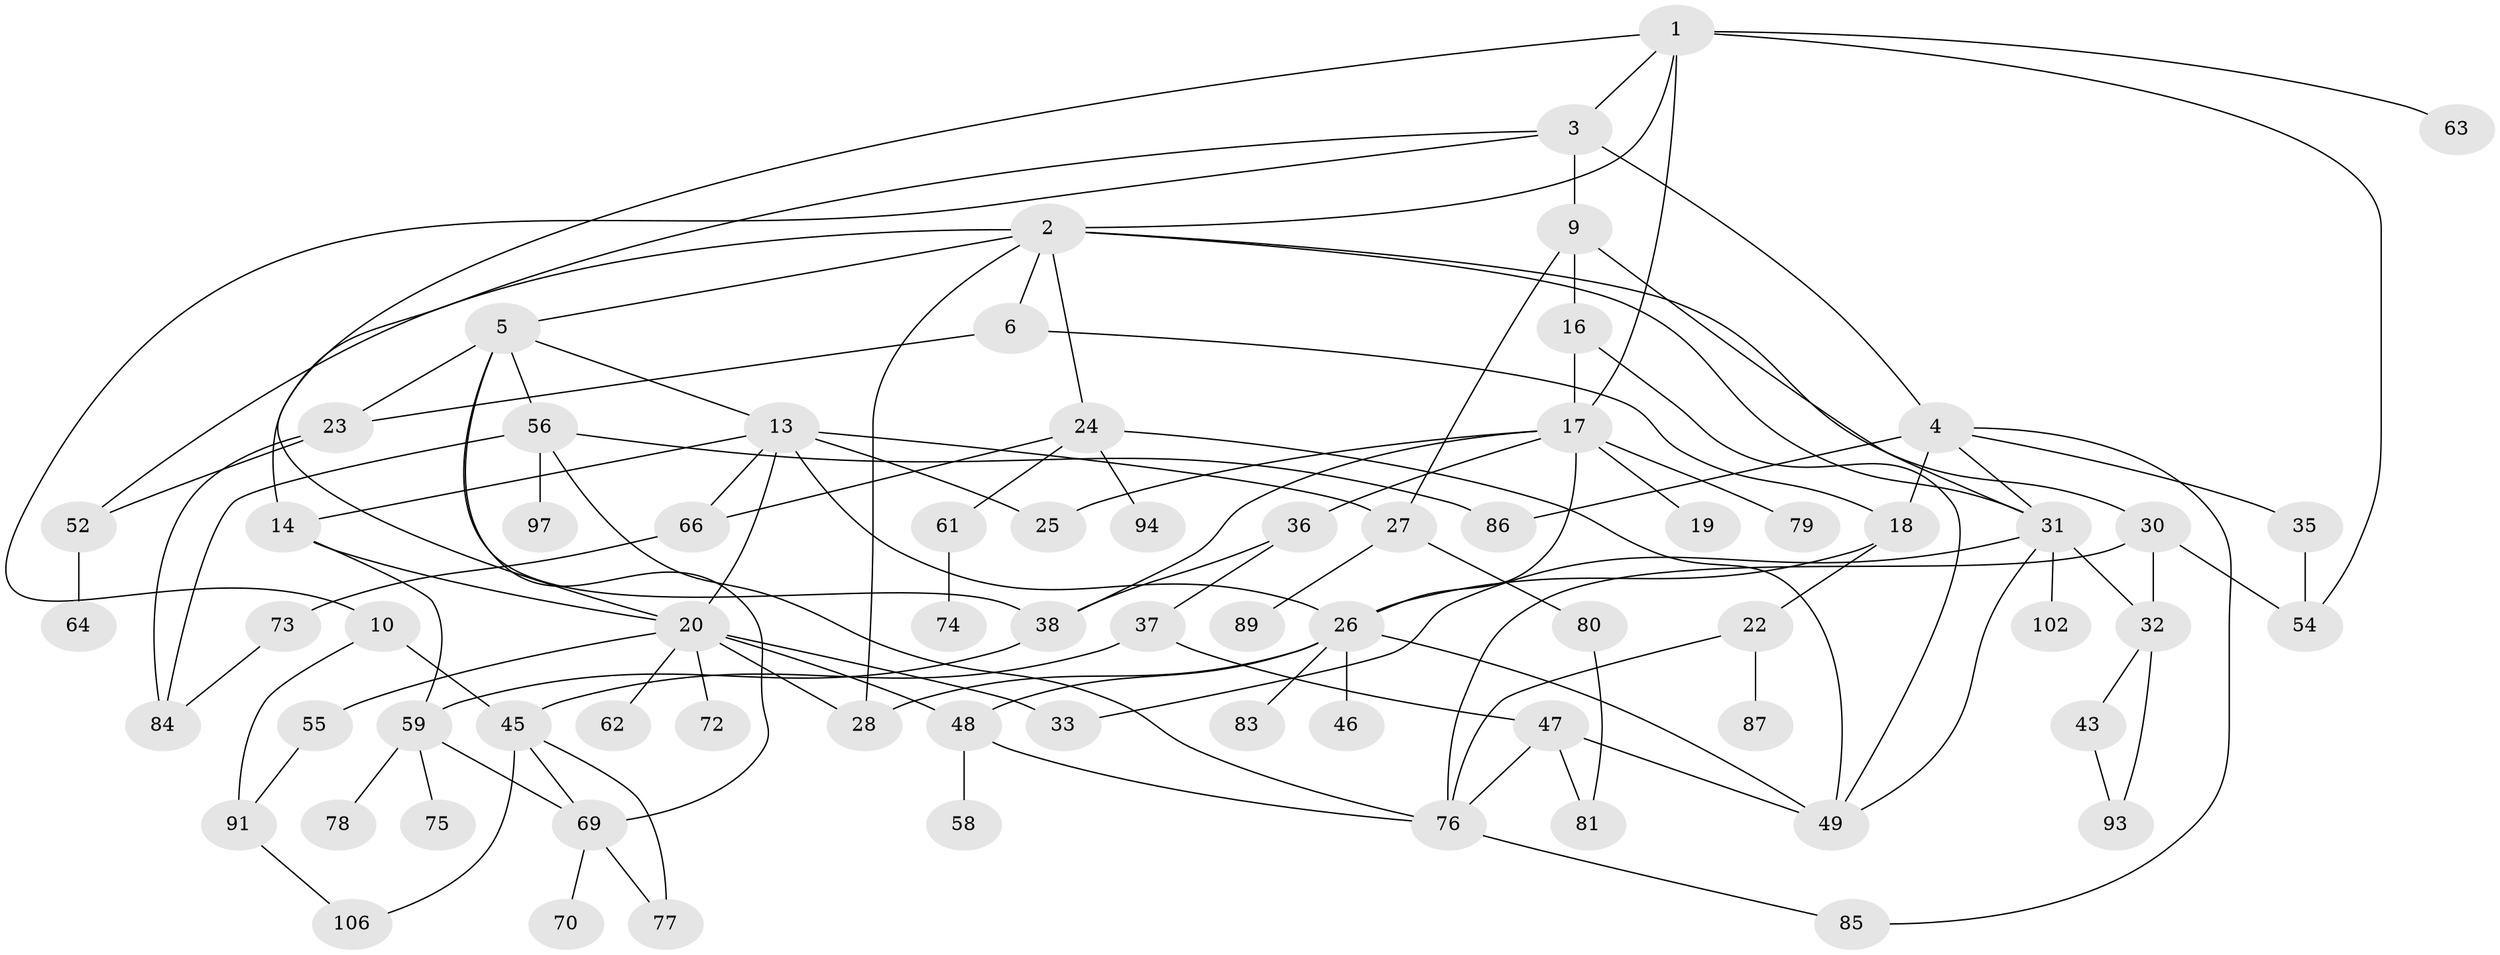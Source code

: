 // original degree distribution, {5: 0.056074766355140186, 8: 0.018691588785046728, 3: 0.27102803738317754, 7: 0.018691588785046728, 4: 0.14953271028037382, 2: 0.2616822429906542, 6: 0.028037383177570093, 1: 0.19626168224299065}
// Generated by graph-tools (version 1.1) at 2025/41/03/06/25 10:41:31]
// undirected, 71 vertices, 114 edges
graph export_dot {
graph [start="1"]
  node [color=gray90,style=filled];
  1 [super="+7"];
  2 [super="+12"];
  3 [super="+8"];
  4 [super="+15"];
  5 [super="+11"];
  6;
  9 [super="+42"];
  10 [super="+41"];
  13 [super="+60"];
  14;
  16;
  17 [super="+21"];
  18 [super="+82"];
  19;
  20 [super="+34"];
  22;
  23 [super="+88"];
  24 [super="+29"];
  25;
  26 [super="+107"];
  27 [super="+71"];
  28;
  30 [super="+39"];
  31 [super="+104"];
  32 [super="+40"];
  33 [super="+50"];
  35;
  36;
  37 [super="+67"];
  38 [super="+44"];
  43;
  45 [super="+105"];
  46;
  47 [super="+96"];
  48 [super="+51"];
  49 [super="+68"];
  52 [super="+53"];
  54 [super="+100"];
  55;
  56 [super="+57"];
  58;
  59 [super="+65"];
  61;
  62;
  63;
  64;
  66;
  69 [super="+92"];
  70;
  72;
  73;
  74 [super="+99"];
  75;
  76 [super="+90"];
  77;
  78;
  79;
  80;
  81;
  83 [super="+103"];
  84;
  85;
  86 [super="+95"];
  87;
  89;
  91 [super="+101"];
  93 [super="+98"];
  94;
  97;
  102;
  106;
  1 -- 2;
  1 -- 3;
  1 -- 17;
  1 -- 63;
  1 -- 20;
  1 -- 54;
  2 -- 5;
  2 -- 6;
  2 -- 24;
  2 -- 30;
  2 -- 31;
  2 -- 28;
  2 -- 52;
  3 -- 4;
  3 -- 9;
  3 -- 10;
  3 -- 14;
  4 -- 18 [weight=2];
  4 -- 85;
  4 -- 31;
  4 -- 35;
  4 -- 86 [weight=2];
  5 -- 56;
  5 -- 38;
  5 -- 13;
  5 -- 23;
  5 -- 69;
  6 -- 23;
  6 -- 18;
  9 -- 16;
  9 -- 27;
  9 -- 31;
  10 -- 91;
  10 -- 45;
  13 -- 25 [weight=2];
  13 -- 66;
  13 -- 26;
  13 -- 14;
  13 -- 27;
  13 -- 20;
  14 -- 59;
  14 -- 20;
  16 -- 49;
  16 -- 17;
  17 -- 19;
  17 -- 25;
  17 -- 26;
  17 -- 79;
  17 -- 36;
  17 -- 38;
  18 -- 22;
  18 -- 26;
  20 -- 28;
  20 -- 33;
  20 -- 55;
  20 -- 72;
  20 -- 48;
  20 -- 62;
  22 -- 76;
  22 -- 87;
  23 -- 52;
  23 -- 84;
  24 -- 61;
  24 -- 66;
  24 -- 49;
  24 -- 94;
  26 -- 46;
  26 -- 83;
  26 -- 28;
  26 -- 48;
  26 -- 49;
  27 -- 80;
  27 -- 89;
  30 -- 32;
  30 -- 54;
  30 -- 76;
  31 -- 102;
  31 -- 33;
  31 -- 32;
  31 -- 49;
  32 -- 43;
  32 -- 93;
  35 -- 54;
  36 -- 37;
  36 -- 38;
  37 -- 45;
  37 -- 47;
  38 -- 59;
  43 -- 93;
  45 -- 77;
  45 -- 106;
  45 -- 69;
  47 -- 81;
  47 -- 76;
  47 -- 49;
  48 -- 58;
  48 -- 76;
  52 -- 64;
  55 -- 91;
  56 -- 97;
  56 -- 76;
  56 -- 84;
  56 -- 86;
  59 -- 69;
  59 -- 78;
  59 -- 75;
  61 -- 74;
  66 -- 73;
  69 -- 70;
  69 -- 77;
  73 -- 84;
  76 -- 85;
  80 -- 81;
  91 -- 106;
}
